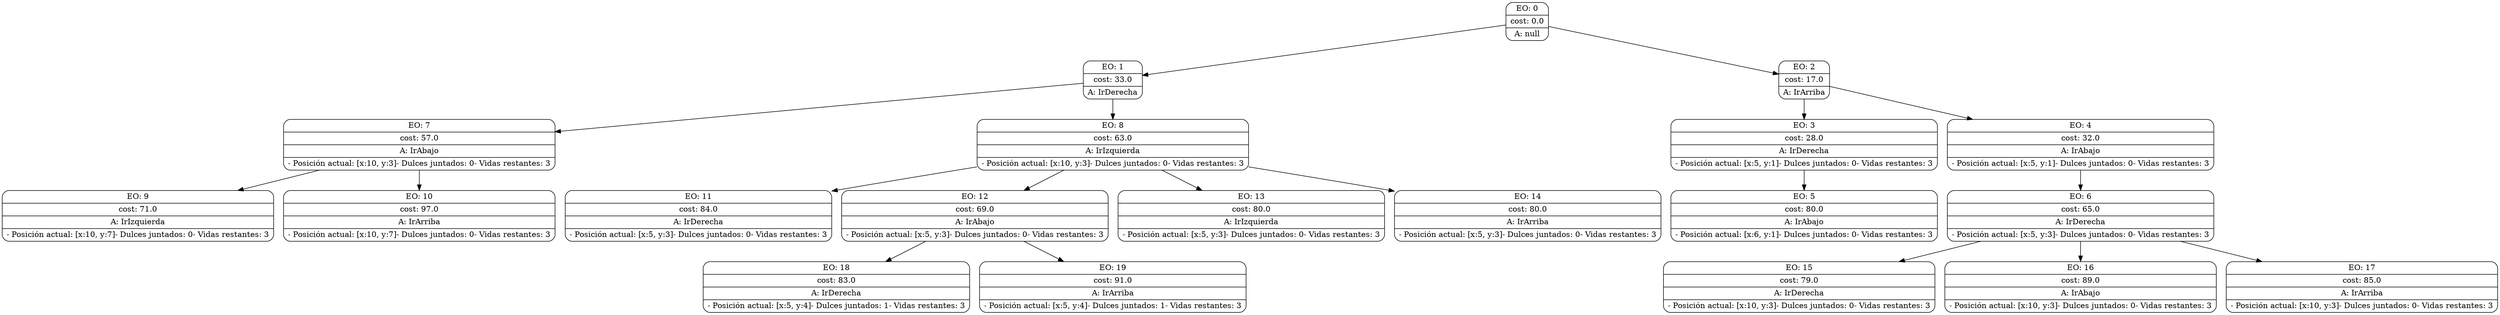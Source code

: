 digraph g {
node [shape = Mrecord];
nodo0[label="{EO: 0|cost: 0.0|A: null}"]
nodo1[label="{EO: 1|cost: 33.0|A: IrDerecha}"]
nodo7[label="{EO: 7|cost: 57.0|A: IrAbajo|
- Posición actual: [x:10, y:3]
- Dulces juntados: 0
- Vidas restantes: 3}"]
nodo9[label="{EO: 9|cost: 71.0|A: IrIzquierda|
- Posición actual: [x:10, y:7]
- Dulces juntados: 0
- Vidas restantes: 3}"]

nodo7 -> nodo9;
nodo10[label="{EO: 10|cost: 97.0|A: IrArriba|
- Posición actual: [x:10, y:7]
- Dulces juntados: 0
- Vidas restantes: 3}"]

nodo7 -> nodo10;

nodo1 -> nodo7;
nodo8[label="{EO: 8|cost: 63.0|A: IrIzquierda|
- Posición actual: [x:10, y:3]
- Dulces juntados: 0
- Vidas restantes: 3}"]
nodo11[label="{EO: 11|cost: 84.0|A: IrDerecha|
- Posición actual: [x:5, y:3]
- Dulces juntados: 0
- Vidas restantes: 3}"]

nodo8 -> nodo11;
nodo12[label="{EO: 12|cost: 69.0|A: IrAbajo|
- Posición actual: [x:5, y:3]
- Dulces juntados: 0
- Vidas restantes: 3}"]
nodo18[label="{EO: 18|cost: 83.0|A: IrDerecha|
- Posición actual: [x:5, y:4]
- Dulces juntados: 1
- Vidas restantes: 3}"]

nodo12 -> nodo18;
nodo19[label="{EO: 19|cost: 91.0|A: IrArriba|
- Posición actual: [x:5, y:4]
- Dulces juntados: 1
- Vidas restantes: 3}"]

nodo12 -> nodo19;

nodo8 -> nodo12;
nodo13[label="{EO: 13|cost: 80.0|A: IrIzquierda|
- Posición actual: [x:5, y:3]
- Dulces juntados: 0
- Vidas restantes: 3}"]

nodo8 -> nodo13;
nodo14[label="{EO: 14|cost: 80.0|A: IrArriba|
- Posición actual: [x:5, y:3]
- Dulces juntados: 0
- Vidas restantes: 3}"]

nodo8 -> nodo14;

nodo1 -> nodo8;

nodo0 -> nodo1;
nodo2[label="{EO: 2|cost: 17.0|A: IrArriba}"]
nodo3[label="{EO: 3|cost: 28.0|A: IrDerecha|
- Posición actual: [x:5, y:1]
- Dulces juntados: 0
- Vidas restantes: 3}"]
nodo5[label="{EO: 5|cost: 80.0|A: IrAbajo|
- Posición actual: [x:6, y:1]
- Dulces juntados: 0
- Vidas restantes: 3}"]

nodo3 -> nodo5;

nodo2 -> nodo3;
nodo4[label="{EO: 4|cost: 32.0|A: IrAbajo|
- Posición actual: [x:5, y:1]
- Dulces juntados: 0
- Vidas restantes: 3}"]
nodo6[label="{EO: 6|cost: 65.0|A: IrDerecha|
- Posición actual: [x:5, y:3]
- Dulces juntados: 0
- Vidas restantes: 3}"]
nodo15[label="{EO: 15|cost: 79.0|A: IrDerecha|
- Posición actual: [x:10, y:3]
- Dulces juntados: 0
- Vidas restantes: 3}"]

nodo6 -> nodo15;
nodo16[label="{EO: 16|cost: 89.0|A: IrAbajo|
- Posición actual: [x:10, y:3]
- Dulces juntados: 0
- Vidas restantes: 3}"]

nodo6 -> nodo16;
nodo17[label="{EO: 17|cost: 85.0|A: IrArriba|
- Posición actual: [x:10, y:3]
- Dulces juntados: 0
- Vidas restantes: 3}"]

nodo6 -> nodo17;

nodo4 -> nodo6;

nodo2 -> nodo4;

nodo0 -> nodo2;


}